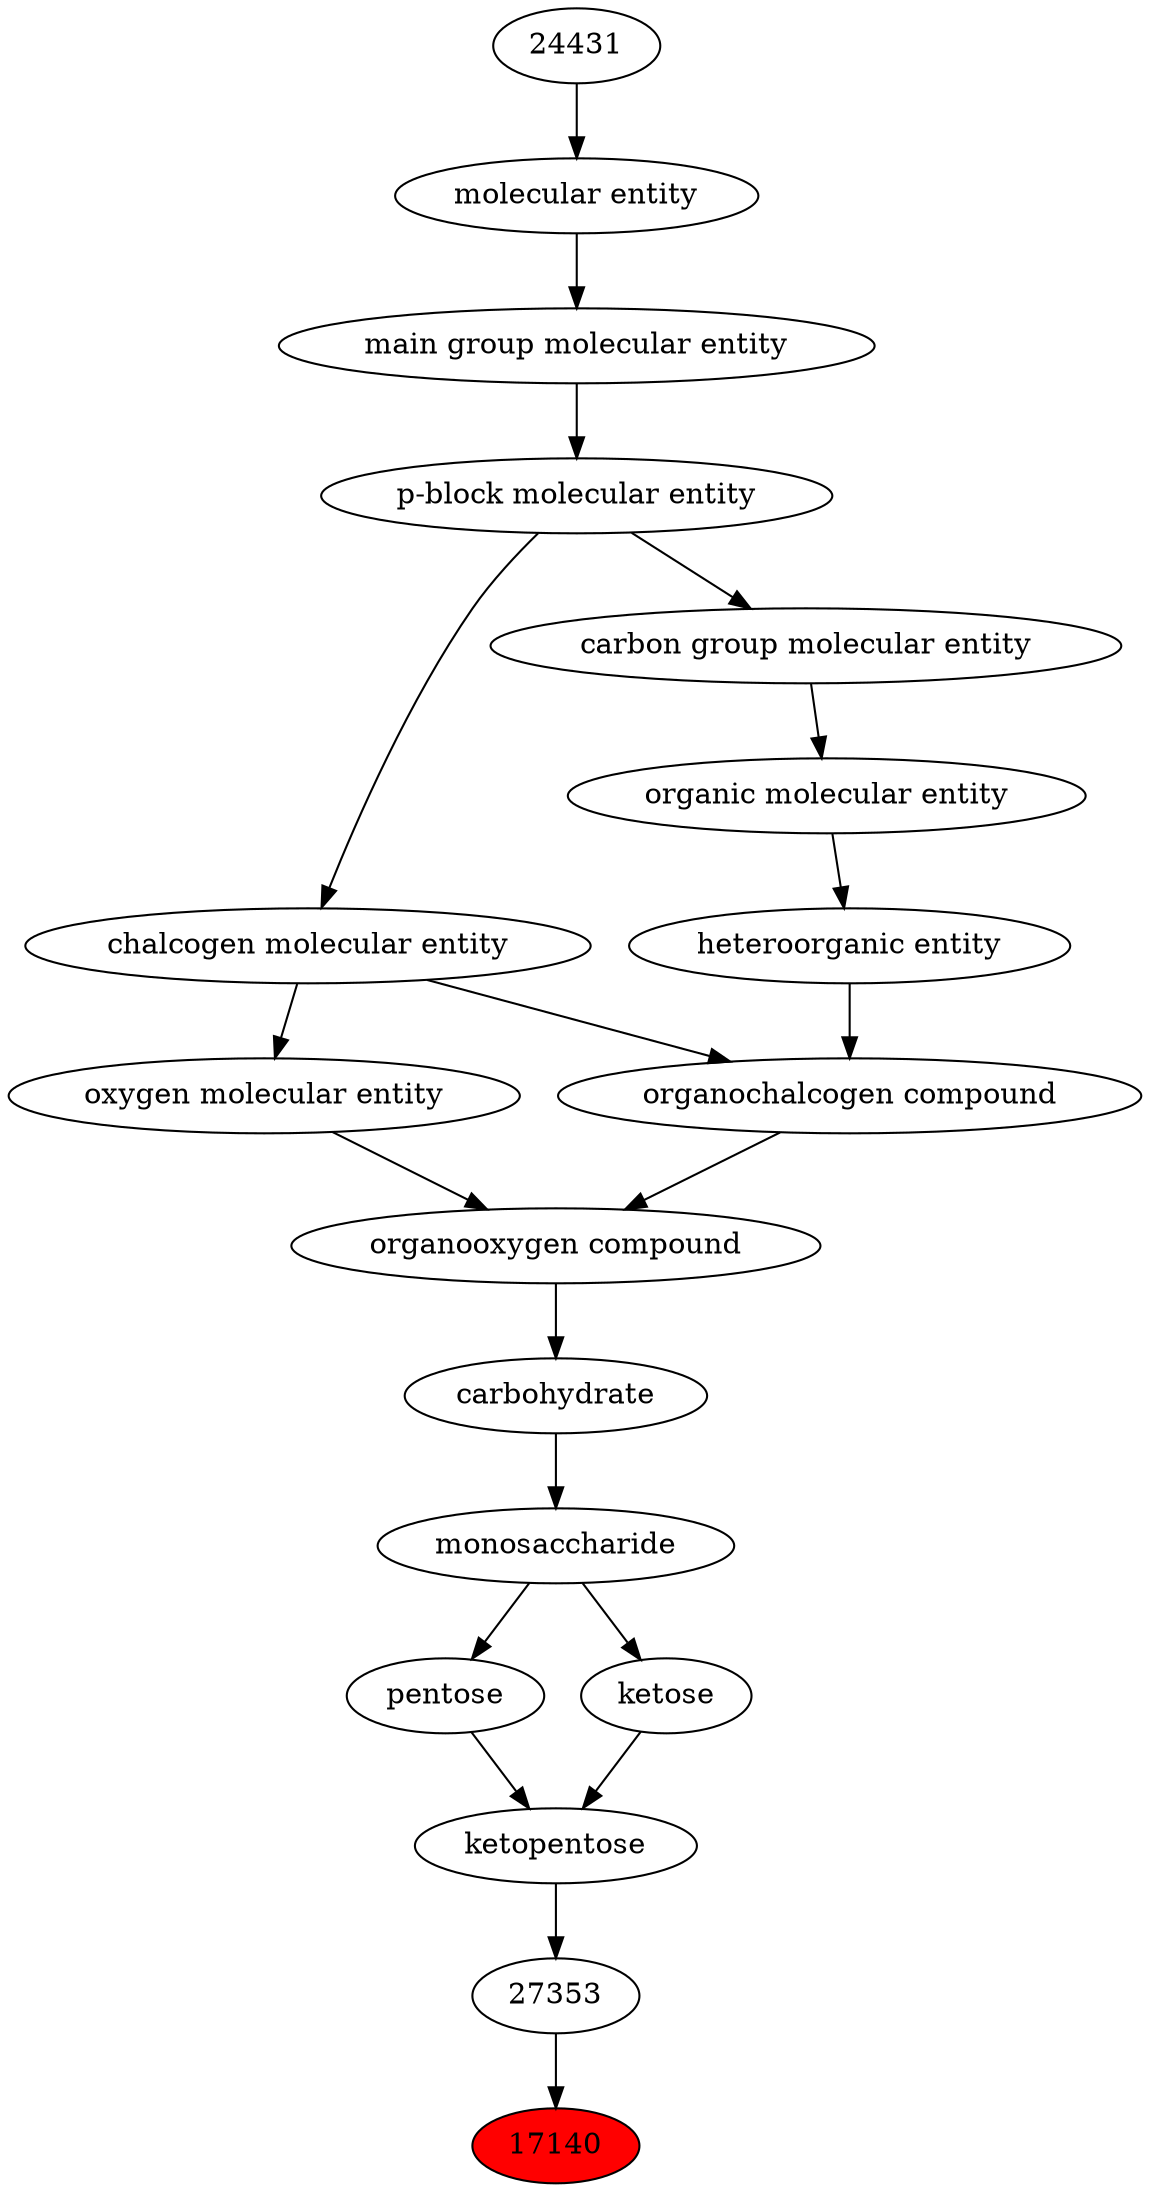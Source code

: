 digraph tree{ 
17140 [label="17140" fillcolor=red style=filled]
27353 -> 17140
27353 [label="27353"]
24977 -> 27353
24977 [label="ketopentose"]
25901 -> 24977
24978 -> 24977
25901 [label="pentose"]
35381 -> 25901
24978 [label="ketose"]
35381 -> 24978
35381 [label="monosaccharide"]
16646 -> 35381
16646 [label="carbohydrate"]
36963 -> 16646
36963 [label="organooxygen compound"]
36962 -> 36963
25806 -> 36963
36962 [label="organochalcogen compound"]
33285 -> 36962
33304 -> 36962
25806 [label="oxygen molecular entity"]
33304 -> 25806
33285 [label="heteroorganic entity"]
50860 -> 33285
33304 [label="chalcogen molecular entity"]
33675 -> 33304
50860 [label="organic molecular entity"]
33582 -> 50860
33675 [label="p-block molecular entity"]
33579 -> 33675
33582 [label="carbon group molecular entity"]
33675 -> 33582
33579 [label="main group molecular entity"]
23367 -> 33579
23367 [label="molecular entity"]
24431 -> 23367
24431 [label="24431"]
}